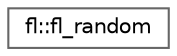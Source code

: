 digraph "Graphical Class Hierarchy"
{
 // INTERACTIVE_SVG=YES
 // LATEX_PDF_SIZE
  bgcolor="transparent";
  edge [fontname=Helvetica,fontsize=10,labelfontname=Helvetica,labelfontsize=10];
  node [fontname=Helvetica,fontsize=10,shape=box,height=0.2,width=0.4];
  rankdir="LR";
  Node0 [id="Node000000",label="fl::fl_random",height=0.2,width=0.4,color="grey40", fillcolor="white", style="filled",URL="$d4/da3/classfl_1_1fl__random.html",tooltip="A random number generator class that wraps FastLED's random functions."];
}
